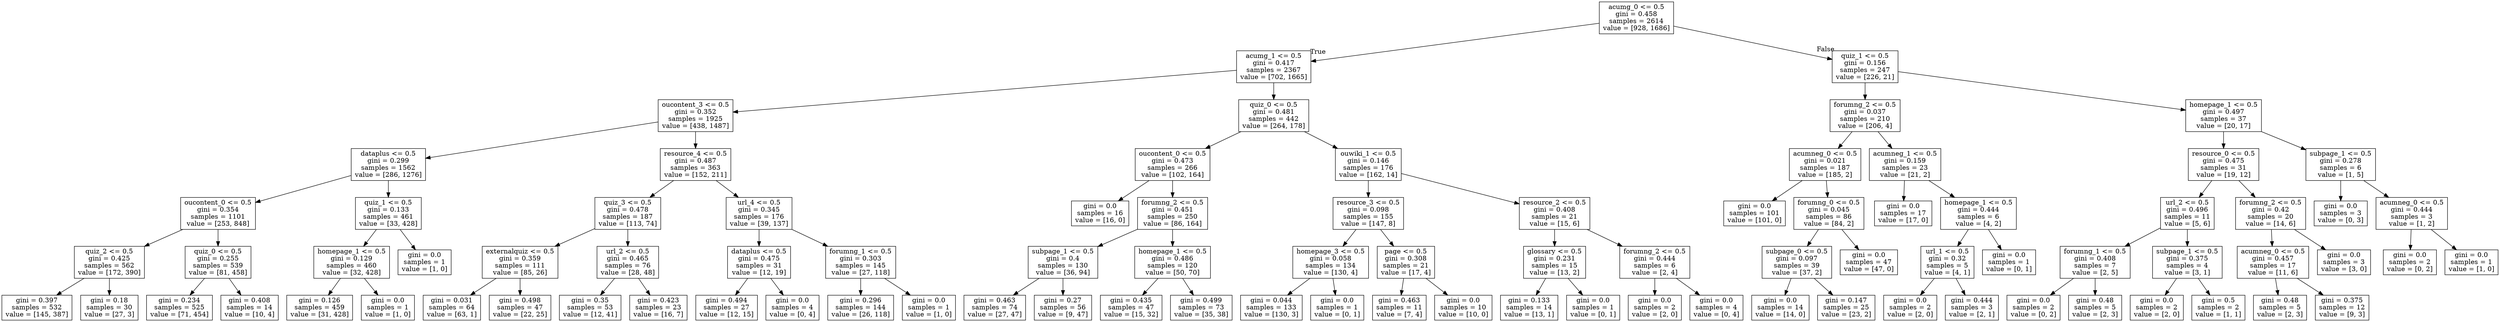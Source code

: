 digraph Tree {
node [shape=box] ;
0 [label="acumg_0 <= 0.5\ngini = 0.458\nsamples = 2614\nvalue = [928, 1686]"] ;
1 [label="acumg_1 <= 0.5\ngini = 0.417\nsamples = 2367\nvalue = [702, 1665]"] ;
0 -> 1 [labeldistance=2.5, labelangle=45, headlabel="True"] ;
2 [label="oucontent_3 <= 0.5\ngini = 0.352\nsamples = 1925\nvalue = [438, 1487]"] ;
1 -> 2 ;
3 [label="dataplus <= 0.5\ngini = 0.299\nsamples = 1562\nvalue = [286, 1276]"] ;
2 -> 3 ;
4 [label="oucontent_0 <= 0.5\ngini = 0.354\nsamples = 1101\nvalue = [253, 848]"] ;
3 -> 4 ;
5 [label="quiz_2 <= 0.5\ngini = 0.425\nsamples = 562\nvalue = [172, 390]"] ;
4 -> 5 ;
6 [label="gini = 0.397\nsamples = 532\nvalue = [145, 387]"] ;
5 -> 6 ;
7 [label="gini = 0.18\nsamples = 30\nvalue = [27, 3]"] ;
5 -> 7 ;
8 [label="quiz_0 <= 0.5\ngini = 0.255\nsamples = 539\nvalue = [81, 458]"] ;
4 -> 8 ;
9 [label="gini = 0.234\nsamples = 525\nvalue = [71, 454]"] ;
8 -> 9 ;
10 [label="gini = 0.408\nsamples = 14\nvalue = [10, 4]"] ;
8 -> 10 ;
11 [label="quiz_1 <= 0.5\ngini = 0.133\nsamples = 461\nvalue = [33, 428]"] ;
3 -> 11 ;
12 [label="homepage_1 <= 0.5\ngini = 0.129\nsamples = 460\nvalue = [32, 428]"] ;
11 -> 12 ;
13 [label="gini = 0.126\nsamples = 459\nvalue = [31, 428]"] ;
12 -> 13 ;
14 [label="gini = 0.0\nsamples = 1\nvalue = [1, 0]"] ;
12 -> 14 ;
15 [label="gini = 0.0\nsamples = 1\nvalue = [1, 0]"] ;
11 -> 15 ;
16 [label="resource_4 <= 0.5\ngini = 0.487\nsamples = 363\nvalue = [152, 211]"] ;
2 -> 16 ;
17 [label="quiz_3 <= 0.5\ngini = 0.478\nsamples = 187\nvalue = [113, 74]"] ;
16 -> 17 ;
18 [label="externalquiz <= 0.5\ngini = 0.359\nsamples = 111\nvalue = [85, 26]"] ;
17 -> 18 ;
19 [label="gini = 0.031\nsamples = 64\nvalue = [63, 1]"] ;
18 -> 19 ;
20 [label="gini = 0.498\nsamples = 47\nvalue = [22, 25]"] ;
18 -> 20 ;
21 [label="url_2 <= 0.5\ngini = 0.465\nsamples = 76\nvalue = [28, 48]"] ;
17 -> 21 ;
22 [label="gini = 0.35\nsamples = 53\nvalue = [12, 41]"] ;
21 -> 22 ;
23 [label="gini = 0.423\nsamples = 23\nvalue = [16, 7]"] ;
21 -> 23 ;
24 [label="url_4 <= 0.5\ngini = 0.345\nsamples = 176\nvalue = [39, 137]"] ;
16 -> 24 ;
25 [label="dataplus <= 0.5\ngini = 0.475\nsamples = 31\nvalue = [12, 19]"] ;
24 -> 25 ;
26 [label="gini = 0.494\nsamples = 27\nvalue = [12, 15]"] ;
25 -> 26 ;
27 [label="gini = 0.0\nsamples = 4\nvalue = [0, 4]"] ;
25 -> 27 ;
28 [label="forumng_1 <= 0.5\ngini = 0.303\nsamples = 145\nvalue = [27, 118]"] ;
24 -> 28 ;
29 [label="gini = 0.296\nsamples = 144\nvalue = [26, 118]"] ;
28 -> 29 ;
30 [label="gini = 0.0\nsamples = 1\nvalue = [1, 0]"] ;
28 -> 30 ;
31 [label="quiz_0 <= 0.5\ngini = 0.481\nsamples = 442\nvalue = [264, 178]"] ;
1 -> 31 ;
32 [label="oucontent_0 <= 0.5\ngini = 0.473\nsamples = 266\nvalue = [102, 164]"] ;
31 -> 32 ;
33 [label="gini = 0.0\nsamples = 16\nvalue = [16, 0]"] ;
32 -> 33 ;
34 [label="forumng_2 <= 0.5\ngini = 0.451\nsamples = 250\nvalue = [86, 164]"] ;
32 -> 34 ;
35 [label="subpage_1 <= 0.5\ngini = 0.4\nsamples = 130\nvalue = [36, 94]"] ;
34 -> 35 ;
36 [label="gini = 0.463\nsamples = 74\nvalue = [27, 47]"] ;
35 -> 36 ;
37 [label="gini = 0.27\nsamples = 56\nvalue = [9, 47]"] ;
35 -> 37 ;
38 [label="homepage_1 <= 0.5\ngini = 0.486\nsamples = 120\nvalue = [50, 70]"] ;
34 -> 38 ;
39 [label="gini = 0.435\nsamples = 47\nvalue = [15, 32]"] ;
38 -> 39 ;
40 [label="gini = 0.499\nsamples = 73\nvalue = [35, 38]"] ;
38 -> 40 ;
41 [label="ouwiki_1 <= 0.5\ngini = 0.146\nsamples = 176\nvalue = [162, 14]"] ;
31 -> 41 ;
42 [label="resource_3 <= 0.5\ngini = 0.098\nsamples = 155\nvalue = [147, 8]"] ;
41 -> 42 ;
43 [label="homepage_3 <= 0.5\ngini = 0.058\nsamples = 134\nvalue = [130, 4]"] ;
42 -> 43 ;
44 [label="gini = 0.044\nsamples = 133\nvalue = [130, 3]"] ;
43 -> 44 ;
45 [label="gini = 0.0\nsamples = 1\nvalue = [0, 1]"] ;
43 -> 45 ;
46 [label="page <= 0.5\ngini = 0.308\nsamples = 21\nvalue = [17, 4]"] ;
42 -> 46 ;
47 [label="gini = 0.463\nsamples = 11\nvalue = [7, 4]"] ;
46 -> 47 ;
48 [label="gini = 0.0\nsamples = 10\nvalue = [10, 0]"] ;
46 -> 48 ;
49 [label="resource_2 <= 0.5\ngini = 0.408\nsamples = 21\nvalue = [15, 6]"] ;
41 -> 49 ;
50 [label="glossary <= 0.5\ngini = 0.231\nsamples = 15\nvalue = [13, 2]"] ;
49 -> 50 ;
51 [label="gini = 0.133\nsamples = 14\nvalue = [13, 1]"] ;
50 -> 51 ;
52 [label="gini = 0.0\nsamples = 1\nvalue = [0, 1]"] ;
50 -> 52 ;
53 [label="forumng_2 <= 0.5\ngini = 0.444\nsamples = 6\nvalue = [2, 4]"] ;
49 -> 53 ;
54 [label="gini = 0.0\nsamples = 2\nvalue = [2, 0]"] ;
53 -> 54 ;
55 [label="gini = 0.0\nsamples = 4\nvalue = [0, 4]"] ;
53 -> 55 ;
56 [label="quiz_1 <= 0.5\ngini = 0.156\nsamples = 247\nvalue = [226, 21]"] ;
0 -> 56 [labeldistance=2.5, labelangle=-45, headlabel="False"] ;
57 [label="forumng_2 <= 0.5\ngini = 0.037\nsamples = 210\nvalue = [206, 4]"] ;
56 -> 57 ;
58 [label="acumneg_0 <= 0.5\ngini = 0.021\nsamples = 187\nvalue = [185, 2]"] ;
57 -> 58 ;
59 [label="gini = 0.0\nsamples = 101\nvalue = [101, 0]"] ;
58 -> 59 ;
60 [label="forumng_0 <= 0.5\ngini = 0.045\nsamples = 86\nvalue = [84, 2]"] ;
58 -> 60 ;
61 [label="subpage_0 <= 0.5\ngini = 0.097\nsamples = 39\nvalue = [37, 2]"] ;
60 -> 61 ;
62 [label="gini = 0.0\nsamples = 14\nvalue = [14, 0]"] ;
61 -> 62 ;
63 [label="gini = 0.147\nsamples = 25\nvalue = [23, 2]"] ;
61 -> 63 ;
64 [label="gini = 0.0\nsamples = 47\nvalue = [47, 0]"] ;
60 -> 64 ;
65 [label="acumneg_1 <= 0.5\ngini = 0.159\nsamples = 23\nvalue = [21, 2]"] ;
57 -> 65 ;
66 [label="gini = 0.0\nsamples = 17\nvalue = [17, 0]"] ;
65 -> 66 ;
67 [label="homepage_1 <= 0.5\ngini = 0.444\nsamples = 6\nvalue = [4, 2]"] ;
65 -> 67 ;
68 [label="url_1 <= 0.5\ngini = 0.32\nsamples = 5\nvalue = [4, 1]"] ;
67 -> 68 ;
69 [label="gini = 0.0\nsamples = 2\nvalue = [2, 0]"] ;
68 -> 69 ;
70 [label="gini = 0.444\nsamples = 3\nvalue = [2, 1]"] ;
68 -> 70 ;
71 [label="gini = 0.0\nsamples = 1\nvalue = [0, 1]"] ;
67 -> 71 ;
72 [label="homepage_1 <= 0.5\ngini = 0.497\nsamples = 37\nvalue = [20, 17]"] ;
56 -> 72 ;
73 [label="resource_0 <= 0.5\ngini = 0.475\nsamples = 31\nvalue = [19, 12]"] ;
72 -> 73 ;
74 [label="url_2 <= 0.5\ngini = 0.496\nsamples = 11\nvalue = [5, 6]"] ;
73 -> 74 ;
75 [label="forumng_1 <= 0.5\ngini = 0.408\nsamples = 7\nvalue = [2, 5]"] ;
74 -> 75 ;
76 [label="gini = 0.0\nsamples = 2\nvalue = [0, 2]"] ;
75 -> 76 ;
77 [label="gini = 0.48\nsamples = 5\nvalue = [2, 3]"] ;
75 -> 77 ;
78 [label="subpage_1 <= 0.5\ngini = 0.375\nsamples = 4\nvalue = [3, 1]"] ;
74 -> 78 ;
79 [label="gini = 0.0\nsamples = 2\nvalue = [2, 0]"] ;
78 -> 79 ;
80 [label="gini = 0.5\nsamples = 2\nvalue = [1, 1]"] ;
78 -> 80 ;
81 [label="forumng_2 <= 0.5\ngini = 0.42\nsamples = 20\nvalue = [14, 6]"] ;
73 -> 81 ;
82 [label="acumneg_0 <= 0.5\ngini = 0.457\nsamples = 17\nvalue = [11, 6]"] ;
81 -> 82 ;
83 [label="gini = 0.48\nsamples = 5\nvalue = [2, 3]"] ;
82 -> 83 ;
84 [label="gini = 0.375\nsamples = 12\nvalue = [9, 3]"] ;
82 -> 84 ;
85 [label="gini = 0.0\nsamples = 3\nvalue = [3, 0]"] ;
81 -> 85 ;
86 [label="subpage_1 <= 0.5\ngini = 0.278\nsamples = 6\nvalue = [1, 5]"] ;
72 -> 86 ;
87 [label="gini = 0.0\nsamples = 3\nvalue = [0, 3]"] ;
86 -> 87 ;
88 [label="acumneg_0 <= 0.5\ngini = 0.444\nsamples = 3\nvalue = [1, 2]"] ;
86 -> 88 ;
89 [label="gini = 0.0\nsamples = 2\nvalue = [0, 2]"] ;
88 -> 89 ;
90 [label="gini = 0.0\nsamples = 1\nvalue = [1, 0]"] ;
88 -> 90 ;
}